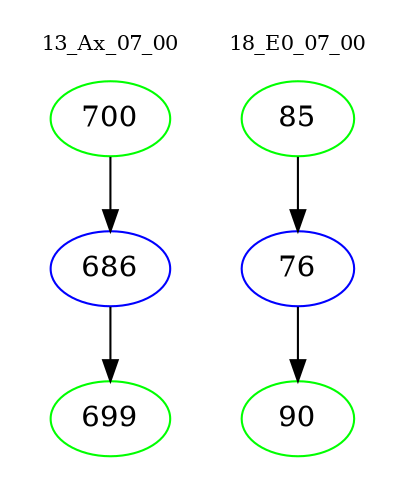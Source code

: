 digraph{
subgraph cluster_0 {
color = white
label = "13_Ax_07_00";
fontsize=10;
T0_700 [label="700", color="green"]
T0_700 -> T0_686 [color="black"]
T0_686 [label="686", color="blue"]
T0_686 -> T0_699 [color="black"]
T0_699 [label="699", color="green"]
}
subgraph cluster_1 {
color = white
label = "18_E0_07_00";
fontsize=10;
T1_85 [label="85", color="green"]
T1_85 -> T1_76 [color="black"]
T1_76 [label="76", color="blue"]
T1_76 -> T1_90 [color="black"]
T1_90 [label="90", color="green"]
}
}
